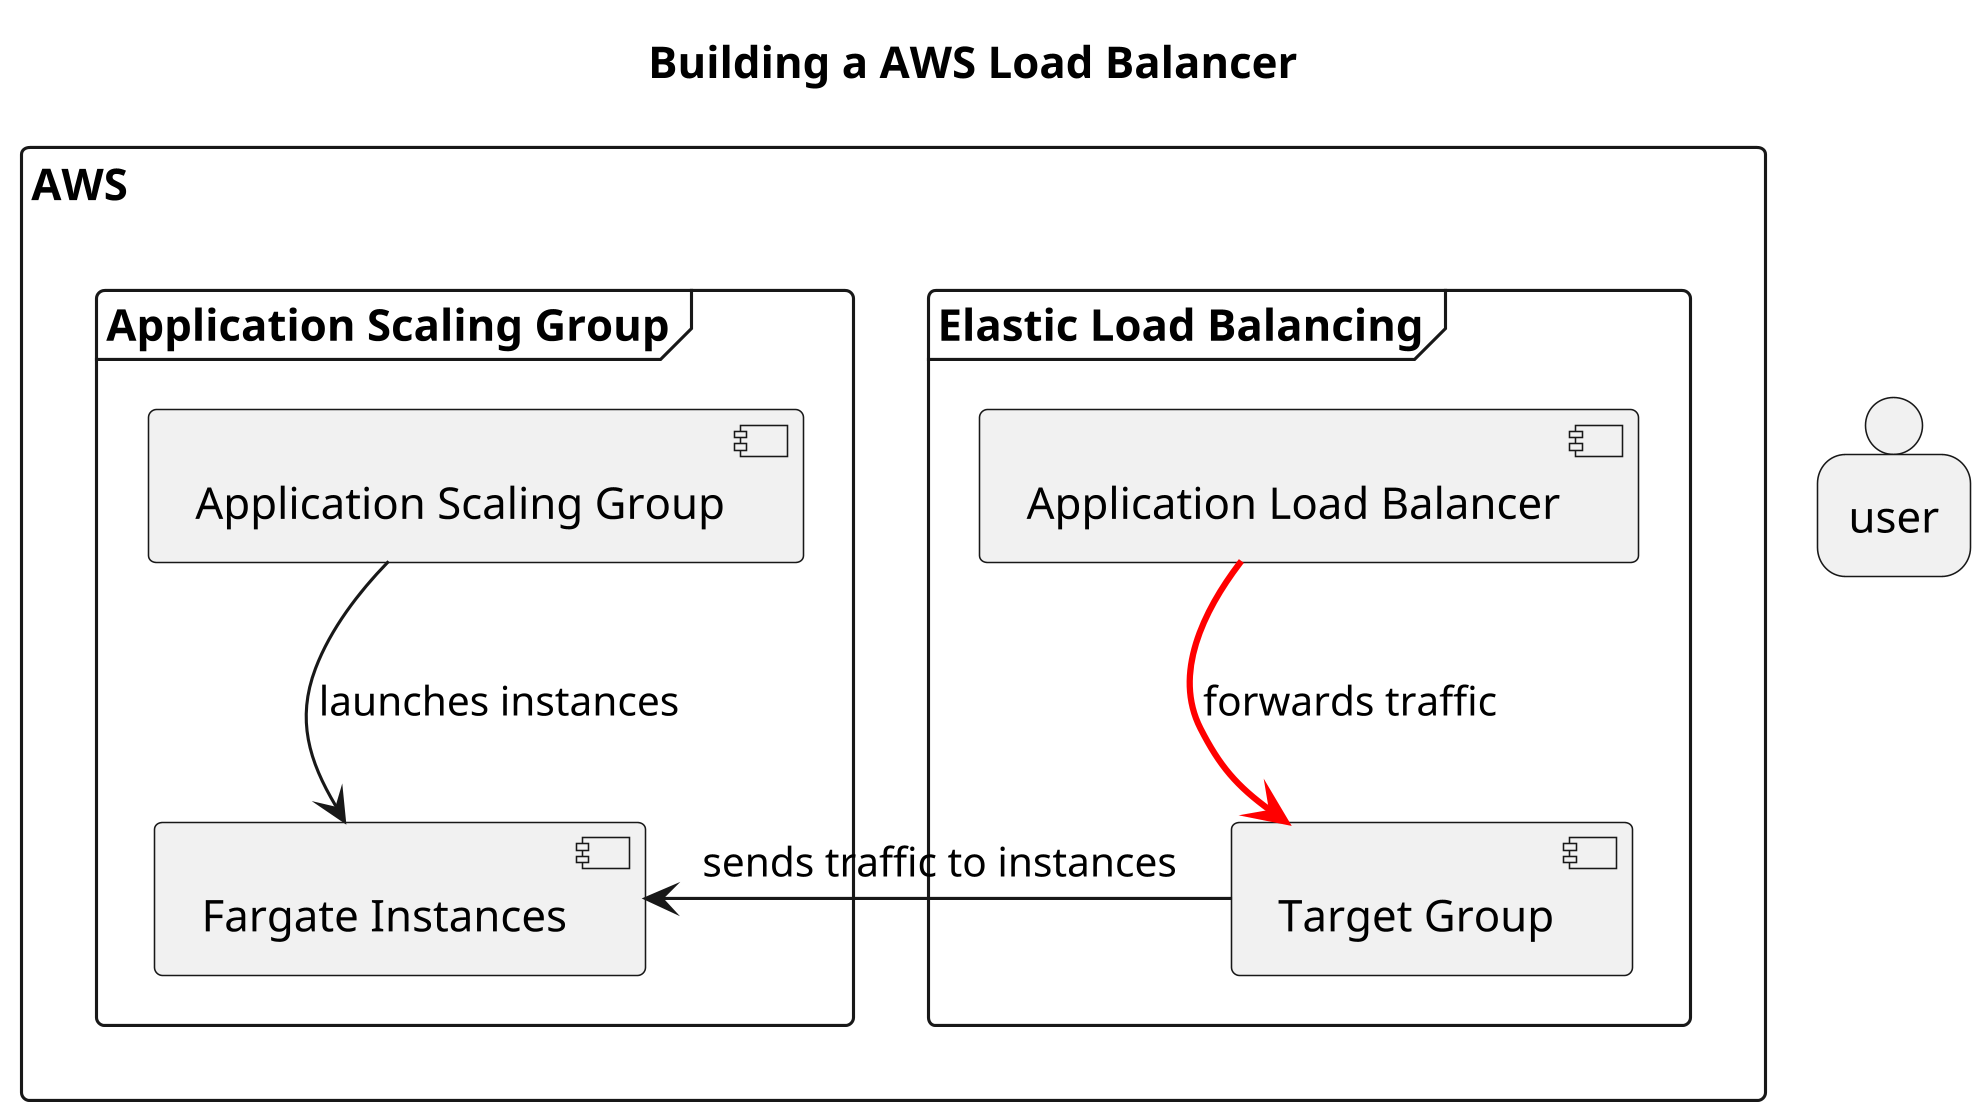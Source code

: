 @startuml lb3fargate
title Building a AWS Load Balancer

top to bottom direction

skinparam dpi 300
skinparam shadowing false
skinparam monochrome false
skinparam componentStyle uml2
skinparam packageStyle rectangle
skinparam packageTitleAlignment left

Person user

package "AWS" {
    frame "Elastic Load Balancing" {
        [Application Load Balancer] as alb
        [Target Group] as tg
    }

    frame "Application Scaling Group" {
        [Application Scaling Group] as asg
        [Fargate Instances] as fargate

        asg -> fargate : launches instances
    }
}

alb -[hidden]d- tg
asg -[hidden]d- fargate

alb -[bold,#red]> tg : forwards traffic
tg -> fargate : sends traffic to instances

@enduml

